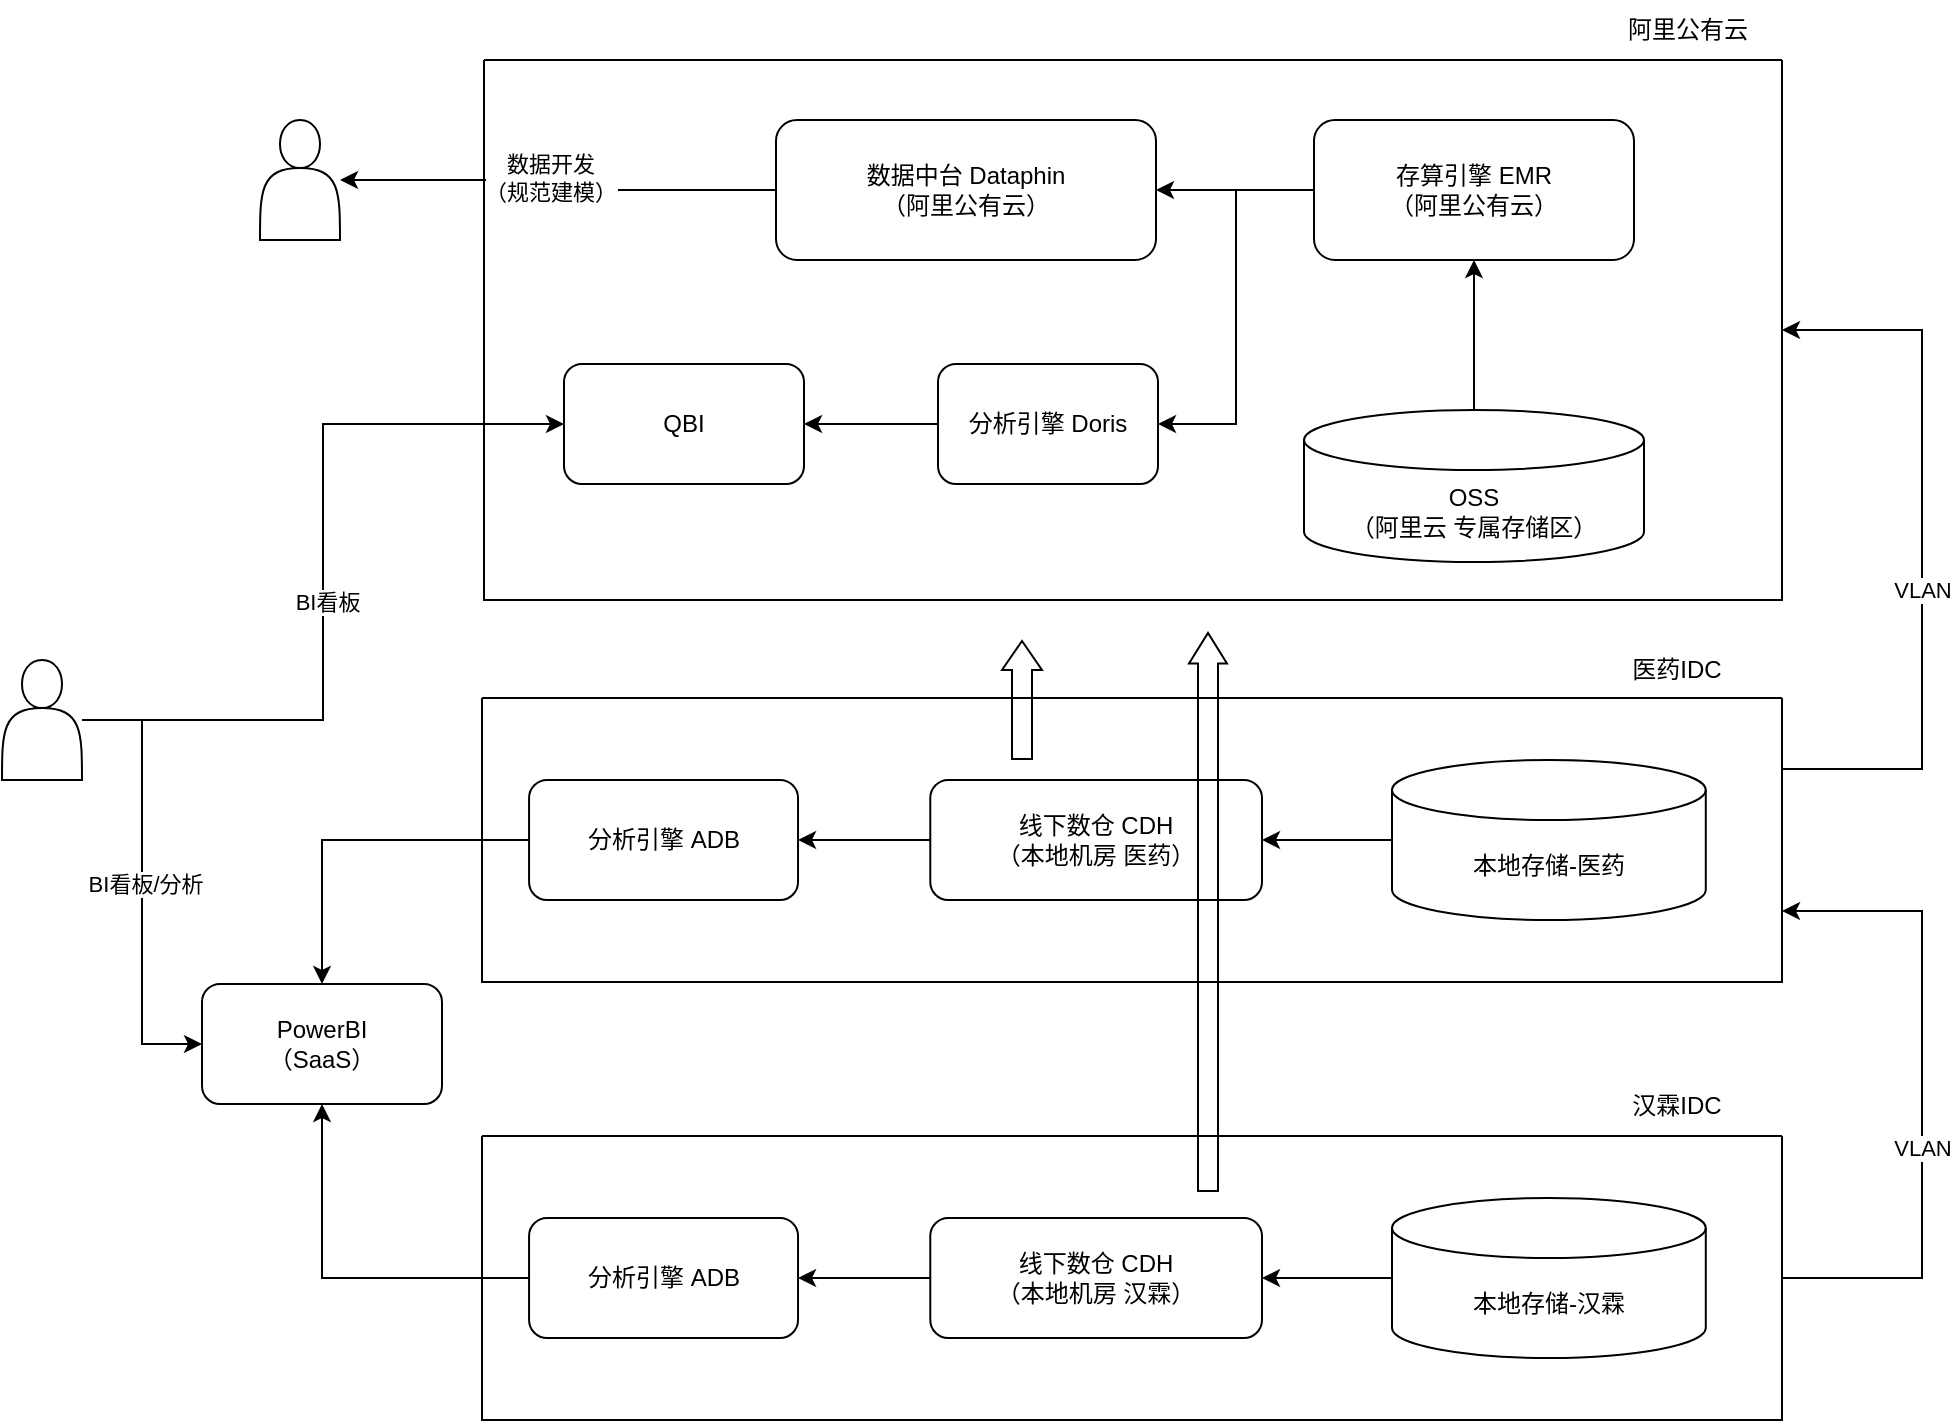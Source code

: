 <mxfile version="24.7.5">
  <diagram name="第 1 页" id="J8GREibbCt4KV59v55ON">
    <mxGraphModel dx="1479" dy="728" grid="1" gridSize="10" guides="1" tooltips="1" connect="1" arrows="1" fold="1" page="1" pageScale="1" pageWidth="1169" pageHeight="827" math="0" shadow="0">
      <root>
        <mxCell id="0" />
        <mxCell id="1" parent="0" />
        <mxCell id="eCR380lotrIrXrgE_NF7-7" style="edgeStyle=orthogonalEdgeStyle;rounded=0;orthogonalLoop=1;jettySize=auto;html=1;" parent="1" source="eCR380lotrIrXrgE_NF7-1" target="eCR380lotrIrXrgE_NF7-6" edge="1">
          <mxGeometry relative="1" as="geometry" />
        </mxCell>
        <mxCell id="eCR380lotrIrXrgE_NF7-8" value="数据开发&lt;div&gt;（规范建模）&lt;/div&gt;" style="edgeLabel;html=1;align=center;verticalAlign=middle;resizable=0;points=[];" parent="eCR380lotrIrXrgE_NF7-7" vertex="1" connectable="0">
          <mxGeometry x="0.058" y="-1" relative="1" as="geometry">
            <mxPoint as="offset" />
          </mxGeometry>
        </mxCell>
        <mxCell id="eCR380lotrIrXrgE_NF7-1" value="数据中台 Dataphin&lt;div&gt;（阿里公有云）&lt;/div&gt;" style="rounded=1;whiteSpace=wrap;html=1;" parent="1" vertex="1">
          <mxGeometry x="487" y="104" width="190" height="70" as="geometry" />
        </mxCell>
        <mxCell id="eCR380lotrIrXrgE_NF7-3" style="edgeStyle=orthogonalEdgeStyle;rounded=0;orthogonalLoop=1;jettySize=auto;html=1;entryX=1;entryY=0.5;entryDx=0;entryDy=0;" parent="1" source="eCR380lotrIrXrgE_NF7-2" target="eCR380lotrIrXrgE_NF7-1" edge="1">
          <mxGeometry relative="1" as="geometry" />
        </mxCell>
        <mxCell id="RV-wWZa_JN4536aJD9VN-2" style="edgeStyle=orthogonalEdgeStyle;rounded=0;orthogonalLoop=1;jettySize=auto;html=1;entryX=1;entryY=0.5;entryDx=0;entryDy=0;" edge="1" parent="1" source="eCR380lotrIrXrgE_NF7-2" target="eCR380lotrIrXrgE_NF7-9">
          <mxGeometry relative="1" as="geometry" />
        </mxCell>
        <mxCell id="eCR380lotrIrXrgE_NF7-2" value="存算引擎&amp;nbsp;&lt;span style=&quot;background-color: initial;&quot;&gt;EMR&lt;/span&gt;&lt;div&gt;&lt;span style=&quot;background-color: initial;&quot;&gt;（阿里公有云）&lt;/span&gt;&lt;/div&gt;" style="rounded=1;whiteSpace=wrap;html=1;" parent="1" vertex="1">
          <mxGeometry x="756" y="104" width="160" height="70" as="geometry" />
        </mxCell>
        <mxCell id="eCR380lotrIrXrgE_NF7-5" style="edgeStyle=orthogonalEdgeStyle;rounded=0;orthogonalLoop=1;jettySize=auto;html=1;entryX=0.5;entryY=1;entryDx=0;entryDy=0;" parent="1" source="eCR380lotrIrXrgE_NF7-4" target="eCR380lotrIrXrgE_NF7-2" edge="1">
          <mxGeometry relative="1" as="geometry" />
        </mxCell>
        <mxCell id="eCR380lotrIrXrgE_NF7-4" value="OSS&lt;div&gt;（阿里云 专属存储区）&lt;/div&gt;" style="shape=cylinder3;whiteSpace=wrap;html=1;boundedLbl=1;backgroundOutline=1;size=15;" parent="1" vertex="1">
          <mxGeometry x="751" y="249" width="170" height="76" as="geometry" />
        </mxCell>
        <mxCell id="eCR380lotrIrXrgE_NF7-6" value="" style="shape=actor;whiteSpace=wrap;html=1;" parent="1" vertex="1">
          <mxGeometry x="229" y="104" width="40" height="60" as="geometry" />
        </mxCell>
        <mxCell id="eCR380lotrIrXrgE_NF7-12" style="edgeStyle=orthogonalEdgeStyle;rounded=0;orthogonalLoop=1;jettySize=auto;html=1;entryX=1;entryY=0.5;entryDx=0;entryDy=0;" parent="1" source="eCR380lotrIrXrgE_NF7-9" target="eCR380lotrIrXrgE_NF7-11" edge="1">
          <mxGeometry relative="1" as="geometry" />
        </mxCell>
        <mxCell id="eCR380lotrIrXrgE_NF7-9" value="分析引擎 Doris" style="rounded=1;whiteSpace=wrap;html=1;" parent="1" vertex="1">
          <mxGeometry x="568" y="226" width="110" height="60" as="geometry" />
        </mxCell>
        <mxCell id="eCR380lotrIrXrgE_NF7-11" value="QBI" style="rounded=1;whiteSpace=wrap;html=1;" parent="1" vertex="1">
          <mxGeometry x="381" y="226" width="120" height="60" as="geometry" />
        </mxCell>
        <mxCell id="eCR380lotrIrXrgE_NF7-14" style="edgeStyle=orthogonalEdgeStyle;rounded=0;orthogonalLoop=1;jettySize=auto;html=1;entryX=0;entryY=0.5;entryDx=0;entryDy=0;" parent="1" source="eCR380lotrIrXrgE_NF7-13" target="eCR380lotrIrXrgE_NF7-11" edge="1">
          <mxGeometry relative="1" as="geometry" />
        </mxCell>
        <mxCell id="eCR380lotrIrXrgE_NF7-15" value="&amp;nbsp;BI看板" style="edgeLabel;html=1;align=center;verticalAlign=middle;resizable=0;points=[];" parent="eCR380lotrIrXrgE_NF7-14" vertex="1" connectable="0">
          <mxGeometry x="-0.071" relative="1" as="geometry">
            <mxPoint y="1" as="offset" />
          </mxGeometry>
        </mxCell>
        <mxCell id="eCR380lotrIrXrgE_NF7-35" style="edgeStyle=orthogonalEdgeStyle;rounded=0;orthogonalLoop=1;jettySize=auto;html=1;entryX=0;entryY=0.5;entryDx=0;entryDy=0;" parent="1" source="eCR380lotrIrXrgE_NF7-13" target="eCR380lotrIrXrgE_NF7-32" edge="1">
          <mxGeometry relative="1" as="geometry" />
        </mxCell>
        <mxCell id="eCR380lotrIrXrgE_NF7-36" value="&amp;nbsp;BI看板/分析" style="edgeLabel;html=1;align=center;verticalAlign=middle;resizable=0;points=[];" parent="eCR380lotrIrXrgE_NF7-35" vertex="1" connectable="0">
          <mxGeometry x="0.005" relative="1" as="geometry">
            <mxPoint as="offset" />
          </mxGeometry>
        </mxCell>
        <mxCell id="eCR380lotrIrXrgE_NF7-13" value="" style="shape=actor;whiteSpace=wrap;html=1;" parent="1" vertex="1">
          <mxGeometry x="100" y="374" width="40" height="60" as="geometry" />
        </mxCell>
        <mxCell id="eCR380lotrIrXrgE_NF7-33" style="edgeStyle=orthogonalEdgeStyle;rounded=0;orthogonalLoop=1;jettySize=auto;html=1;entryX=0.5;entryY=0;entryDx=0;entryDy=0;" parent="1" source="eCR380lotrIrXrgE_NF7-23" target="eCR380lotrIrXrgE_NF7-32" edge="1">
          <mxGeometry relative="1" as="geometry" />
        </mxCell>
        <mxCell id="eCR380lotrIrXrgE_NF7-34" style="edgeStyle=orthogonalEdgeStyle;rounded=0;orthogonalLoop=1;jettySize=auto;html=1;entryX=0.5;entryY=1;entryDx=0;entryDy=0;" parent="1" source="eCR380lotrIrXrgE_NF7-29" target="eCR380lotrIrXrgE_NF7-32" edge="1">
          <mxGeometry relative="1" as="geometry" />
        </mxCell>
        <mxCell id="eCR380lotrIrXrgE_NF7-32" value="PowerBI&lt;div&gt;（SaaS）&lt;/div&gt;" style="rounded=1;whiteSpace=wrap;html=1;" parent="1" vertex="1">
          <mxGeometry x="200" y="536" width="120" height="60" as="geometry" />
        </mxCell>
        <mxCell id="eCR380lotrIrXrgE_NF7-44" value="" style="group" parent="1" vertex="1" connectable="0">
          <mxGeometry x="340" y="364" width="650" height="171" as="geometry" />
        </mxCell>
        <mxCell id="eCR380lotrIrXrgE_NF7-30" style="edgeStyle=orthogonalEdgeStyle;rounded=0;orthogonalLoop=1;jettySize=auto;html=1;" parent="eCR380lotrIrXrgE_NF7-44" source="eCR380lotrIrXrgE_NF7-17" target="eCR380lotrIrXrgE_NF7-23" edge="1">
          <mxGeometry relative="1" as="geometry" />
        </mxCell>
        <mxCell id="eCR380lotrIrXrgE_NF7-17" value="线下数仓 CDH&lt;div&gt;（本地机房 医药）&lt;/div&gt;" style="rounded=1;whiteSpace=wrap;html=1;" parent="eCR380lotrIrXrgE_NF7-44" vertex="1">
          <mxGeometry x="224.138" y="70" width="165.862" height="60" as="geometry" />
        </mxCell>
        <mxCell id="eCR380lotrIrXrgE_NF7-20" style="edgeStyle=orthogonalEdgeStyle;rounded=0;orthogonalLoop=1;jettySize=auto;html=1;" parent="eCR380lotrIrXrgE_NF7-44" source="eCR380lotrIrXrgE_NF7-19" target="eCR380lotrIrXrgE_NF7-17" edge="1">
          <mxGeometry relative="1" as="geometry" />
        </mxCell>
        <mxCell id="eCR380lotrIrXrgE_NF7-19" value="本地存储-医药" style="shape=cylinder3;whiteSpace=wrap;html=1;boundedLbl=1;backgroundOutline=1;size=15;" parent="eCR380lotrIrXrgE_NF7-44" vertex="1">
          <mxGeometry x="455.0" y="60" width="156.897" height="80" as="geometry" />
        </mxCell>
        <mxCell id="eCR380lotrIrXrgE_NF7-23" value="分析引擎&lt;span style=&quot;background-color: initial;&quot;&gt;&amp;nbsp;ADB&lt;/span&gt;" style="rounded=1;whiteSpace=wrap;html=1;" parent="eCR380lotrIrXrgE_NF7-44" vertex="1">
          <mxGeometry x="23.534" y="70" width="134.483" height="60" as="geometry" />
        </mxCell>
        <mxCell id="eCR380lotrIrXrgE_NF7-40" value="" style="swimlane;startSize=0;" parent="eCR380lotrIrXrgE_NF7-44" vertex="1">
          <mxGeometry y="29" width="650" height="142" as="geometry">
            <mxRectangle y="29" width="50" height="40" as="alternateBounds" />
          </mxGeometry>
        </mxCell>
        <mxCell id="RV-wWZa_JN4536aJD9VN-5" value="" style="shape=flexArrow;endArrow=classic;html=1;rounded=0;endWidth=9;endSize=4.5;" edge="1" parent="eCR380lotrIrXrgE_NF7-40">
          <mxGeometry width="50" height="50" relative="1" as="geometry">
            <mxPoint x="270" y="31" as="sourcePoint" />
            <mxPoint x="270" y="-29" as="targetPoint" />
          </mxGeometry>
        </mxCell>
        <mxCell id="RV-wWZa_JN4536aJD9VN-6" value="" style="shape=flexArrow;endArrow=classic;html=1;rounded=0;endWidth=8;endSize=4.73;" edge="1" parent="eCR380lotrIrXrgE_NF7-40">
          <mxGeometry width="50" height="50" relative="1" as="geometry">
            <mxPoint x="363" y="247" as="sourcePoint" />
            <mxPoint x="363" y="-33" as="targetPoint" />
          </mxGeometry>
        </mxCell>
        <mxCell id="eCR380lotrIrXrgE_NF7-41" value="医药IDC" style="text;html=1;align=center;verticalAlign=middle;whiteSpace=wrap;rounded=0;" parent="eCR380lotrIrXrgE_NF7-44" vertex="1">
          <mxGeometry x="544.655" width="105.345" height="30" as="geometry" />
        </mxCell>
        <mxCell id="eCR380lotrIrXrgE_NF7-45" value="" style="group" parent="1" vertex="1" connectable="0">
          <mxGeometry x="340" y="582" width="650" height="172" as="geometry" />
        </mxCell>
        <mxCell id="eCR380lotrIrXrgE_NF7-31" style="edgeStyle=orthogonalEdgeStyle;rounded=0;orthogonalLoop=1;jettySize=auto;html=1;entryX=1;entryY=0.5;entryDx=0;entryDy=0;" parent="eCR380lotrIrXrgE_NF7-45" source="eCR380lotrIrXrgE_NF7-18" target="eCR380lotrIrXrgE_NF7-29" edge="1">
          <mxGeometry relative="1" as="geometry" />
        </mxCell>
        <mxCell id="eCR380lotrIrXrgE_NF7-18" value="线下数仓 CDH&lt;div&gt;（本地机房 汉霖）&lt;/div&gt;" style="rounded=1;whiteSpace=wrap;html=1;" parent="eCR380lotrIrXrgE_NF7-45" vertex="1">
          <mxGeometry x="224.138" y="71" width="165.862" height="60" as="geometry" />
        </mxCell>
        <mxCell id="eCR380lotrIrXrgE_NF7-22" style="edgeStyle=orthogonalEdgeStyle;rounded=0;orthogonalLoop=1;jettySize=auto;html=1;" parent="eCR380lotrIrXrgE_NF7-45" source="eCR380lotrIrXrgE_NF7-21" target="eCR380lotrIrXrgE_NF7-18" edge="1">
          <mxGeometry relative="1" as="geometry" />
        </mxCell>
        <mxCell id="eCR380lotrIrXrgE_NF7-21" value="本地存储-汉霖" style="shape=cylinder3;whiteSpace=wrap;html=1;boundedLbl=1;backgroundOutline=1;size=15;" parent="eCR380lotrIrXrgE_NF7-45" vertex="1">
          <mxGeometry x="455.0" y="61" width="156.897" height="80" as="geometry" />
        </mxCell>
        <mxCell id="eCR380lotrIrXrgE_NF7-29" value="分析引擎 ADB" style="rounded=1;whiteSpace=wrap;html=1;" parent="eCR380lotrIrXrgE_NF7-45" vertex="1">
          <mxGeometry x="23.534" y="71" width="134.483" height="60" as="geometry" />
        </mxCell>
        <mxCell id="eCR380lotrIrXrgE_NF7-42" value="" style="swimlane;startSize=0;" parent="eCR380lotrIrXrgE_NF7-45" vertex="1">
          <mxGeometry y="30" width="650" height="142" as="geometry" />
        </mxCell>
        <mxCell id="eCR380lotrIrXrgE_NF7-43" value="汉霖IDC" style="text;html=1;align=center;verticalAlign=middle;whiteSpace=wrap;rounded=0;" parent="eCR380lotrIrXrgE_NF7-45" vertex="1">
          <mxGeometry x="544.655" width="105.345" height="30" as="geometry" />
        </mxCell>
        <mxCell id="eCR380lotrIrXrgE_NF7-46" value="" style="swimlane;startSize=0;" parent="1" vertex="1">
          <mxGeometry x="341" y="74" width="649" height="270" as="geometry" />
        </mxCell>
        <mxCell id="eCR380lotrIrXrgE_NF7-47" value="阿里公有云" style="text;html=1;align=center;verticalAlign=middle;whiteSpace=wrap;rounded=0;" parent="1" vertex="1">
          <mxGeometry x="896" y="44" width="94" height="30" as="geometry" />
        </mxCell>
        <mxCell id="eCR380lotrIrXrgE_NF7-48" style="edgeStyle=orthogonalEdgeStyle;rounded=0;orthogonalLoop=1;jettySize=auto;html=1;entryX=1;entryY=0.5;entryDx=0;entryDy=0;exitX=1;exitY=0.25;exitDx=0;exitDy=0;" parent="1" source="eCR380lotrIrXrgE_NF7-40" target="eCR380lotrIrXrgE_NF7-46" edge="1">
          <mxGeometry relative="1" as="geometry">
            <Array as="points">
              <mxPoint x="1060" y="429" />
              <mxPoint x="1060" y="209" />
            </Array>
          </mxGeometry>
        </mxCell>
        <mxCell id="eCR380lotrIrXrgE_NF7-49" value="VLAN" style="edgeLabel;html=1;align=center;verticalAlign=middle;resizable=0;points=[];" parent="eCR380lotrIrXrgE_NF7-48" vertex="1" connectable="0">
          <mxGeometry x="-0.109" relative="1" as="geometry">
            <mxPoint as="offset" />
          </mxGeometry>
        </mxCell>
        <mxCell id="eCR380lotrIrXrgE_NF7-51" style="edgeStyle=orthogonalEdgeStyle;rounded=0;orthogonalLoop=1;jettySize=auto;html=1;entryX=1;entryY=0.75;entryDx=0;entryDy=0;exitX=1;exitY=0.5;exitDx=0;exitDy=0;" parent="1" source="eCR380lotrIrXrgE_NF7-42" target="eCR380lotrIrXrgE_NF7-40" edge="1">
          <mxGeometry relative="1" as="geometry">
            <Array as="points">
              <mxPoint x="1060" y="683" />
              <mxPoint x="1060" y="500" />
            </Array>
          </mxGeometry>
        </mxCell>
        <mxCell id="eCR380lotrIrXrgE_NF7-52" value="VLAN" style="edgeLabel;html=1;align=center;verticalAlign=middle;resizable=0;points=[];" parent="eCR380lotrIrXrgE_NF7-51" vertex="1" connectable="0">
          <mxGeometry x="-0.165" relative="1" as="geometry">
            <mxPoint as="offset" />
          </mxGeometry>
        </mxCell>
      </root>
    </mxGraphModel>
  </diagram>
</mxfile>
